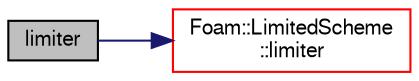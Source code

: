 digraph "limiter"
{
  bgcolor="transparent";
  edge [fontname="FreeSans",fontsize="10",labelfontname="FreeSans",labelfontsize="10"];
  node [fontname="FreeSans",fontsize="10",shape=record];
  rankdir="LR";
  Node70 [label="limiter",height=0.2,width=0.4,color="black", fillcolor="grey75", style="filled", fontcolor="black"];
  Node70 -> Node71 [color="midnightblue",fontsize="10",style="solid",fontname="FreeSans"];
  Node71 [label="Foam::LimitedScheme\l::limiter",height=0.2,width=0.4,color="red",URL="$a23014.html#ab5b7fd4ec9a566fa360765146f0c4f4f",tooltip="Return the interpolation weighting factors. "];
}
